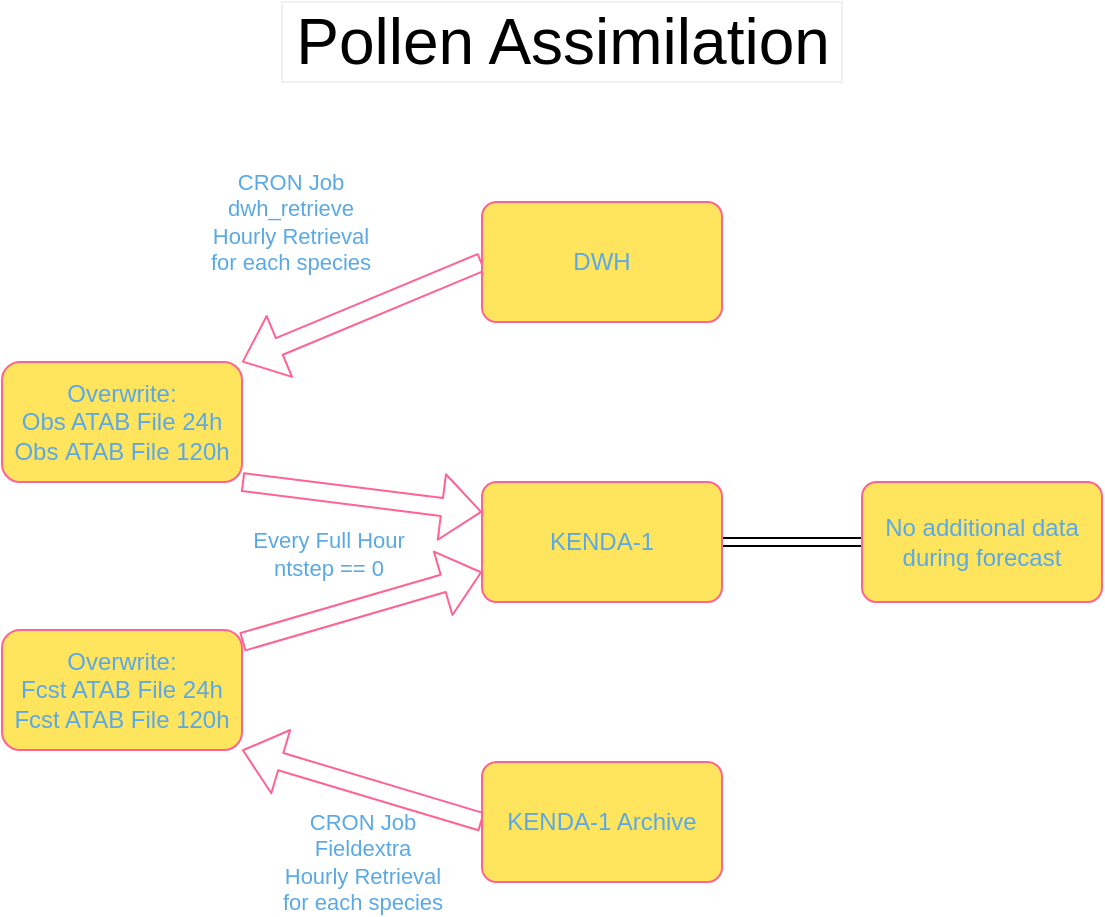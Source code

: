 <mxfile>
    <diagram id="6ka7nyKOiapZ_2Z9rA01" name="Page-1">
        <mxGraphModel dx="923" dy="860" grid="1" gridSize="10" guides="1" tooltips="1" connect="1" arrows="1" fold="1" page="1" pageScale="1" pageWidth="1169" pageHeight="827" math="0" shadow="0">
            <root>
                <mxCell id="0"/>
                <mxCell id="1" parent="0"/>
                <mxCell id="14" value="" style="rounded=0;orthogonalLoop=1;jettySize=auto;html=1;fontSize=32;shape=link;" parent="1" source="2" target="13" edge="1">
                    <mxGeometry relative="1" as="geometry"/>
                </mxCell>
                <mxCell id="2" value="KENDA-1" style="whiteSpace=wrap;html=1;arcSize=12;fillColor=#FFE45E;strokeColor=#FF6392;fontColor=#5AA9E6;rounded=1;" parent="1" vertex="1">
                    <mxGeometry x="490" y="280" width="120" height="60" as="geometry"/>
                </mxCell>
                <mxCell id="6" value="" style="shape=flexArrow;endArrow=classic;html=1;entryX=0;entryY=0.25;entryDx=0;entryDy=0;endWidth=23;endSize=6.24;width=9;labelBackgroundColor=none;horizontal=1;exitX=1;exitY=1;exitDx=0;exitDy=0;strokeColor=#FF6392;fontColor=#5AA9E6;" parent="1" source="7" target="2" edge="1">
                    <mxGeometry x="-0.134" y="30" width="50" height="50" relative="1" as="geometry">
                        <mxPoint x="370" y="280" as="sourcePoint"/>
                        <mxPoint x="390" y="290" as="targetPoint"/>
                        <mxPoint as="offset"/>
                    </mxGeometry>
                </mxCell>
                <mxCell id="7" value="Overwrite:&lt;br&gt;Obs ATAB File 24h&lt;br&gt;Obs&amp;nbsp;ATAB File 120h" style="whiteSpace=wrap;html=1;fillColor=#FFE45E;strokeColor=#FF6392;fontColor=#5AA9E6;rounded=1;" parent="1" vertex="1">
                    <mxGeometry x="250" y="220" width="120" height="60" as="geometry"/>
                </mxCell>
                <mxCell id="8" value="CRON Job&lt;br&gt;dwh_retrieve&lt;br&gt;Hourly Retrieval&lt;br&gt;for each species" style="shape=flexArrow;endArrow=classic;html=1;entryX=1;entryY=0;entryDx=0;entryDy=0;endWidth=23;endSize=6.24;width=9;labelBackgroundColor=none;horizontal=1;exitX=0;exitY=0.5;exitDx=0;exitDy=0;strokeColor=#FF6392;fontColor=#5AA9E6;" parent="1" source="9" target="7" edge="1">
                    <mxGeometry x="0.246" y="-55" width="50" height="50" relative="1" as="geometry">
                        <mxPoint x="365" y="220" as="sourcePoint"/>
                        <mxPoint x="440" y="150" as="targetPoint"/>
                        <mxPoint as="offset"/>
                    </mxGeometry>
                </mxCell>
                <mxCell id="9" value="DWH" style="whiteSpace=wrap;html=1;arcSize=12;fillColor=#FFE45E;strokeColor=#FF6392;fontColor=#5AA9E6;rounded=1;" parent="1" vertex="1">
                    <mxGeometry x="490" y="140" width="120" height="60" as="geometry"/>
                </mxCell>
                <mxCell id="12" value="Pollen Assimilation" style="text;html=1;resizable=0;autosize=1;align=center;verticalAlign=middle;points=[];rounded=0;fontSize=32;strokeColor=#f0f0f0;perimeterSpacing=0;" parent="1" vertex="1">
                    <mxGeometry x="390" y="40" width="280" height="40" as="geometry"/>
                </mxCell>
                <mxCell id="13" value="No additional data during forecast" style="whiteSpace=wrap;html=1;rounded=1;fontColor=#5AA9E6;strokeColor=#FF6392;fillColor=#FFE45E;arcSize=12;" parent="1" vertex="1">
                    <mxGeometry x="680" y="280" width="120" height="60" as="geometry"/>
                </mxCell>
                <mxCell id="18" value="Every Full Hour&lt;br&gt;ntstep == 0" style="shape=flexArrow;endArrow=classic;html=1;endWidth=23;endSize=6.24;width=9;labelBackgroundColor=none;horizontal=1;strokeColor=#FF6392;fontColor=#5AA9E6;entryX=0;entryY=0.75;entryDx=0;entryDy=0;" edge="1" parent="1" target="2">
                    <mxGeometry x="-0.134" y="30" width="50" height="50" relative="1" as="geometry">
                        <mxPoint x="370" y="360" as="sourcePoint"/>
                        <mxPoint x="490" y="310" as="targetPoint"/>
                        <mxPoint as="offset"/>
                    </mxGeometry>
                </mxCell>
                <mxCell id="19" value="Overwrite:&lt;br&gt;Fcst ATAB File 24h&lt;br&gt;Fcst ATAB File 120h" style="whiteSpace=wrap;html=1;fillColor=#FFE45E;strokeColor=#FF6392;fontColor=#5AA9E6;rounded=1;" vertex="1" parent="1">
                    <mxGeometry x="250" y="354" width="120" height="60" as="geometry"/>
                </mxCell>
                <mxCell id="20" value="CRON Job&lt;br&gt;Fieldextra&lt;br&gt;Hourly Retrieval&lt;br&gt;for each species" style="shape=flexArrow;endArrow=classic;html=1;endWidth=23;endSize=6.24;width=9;labelBackgroundColor=none;horizontal=1;exitX=0;exitY=0.5;exitDx=0;exitDy=0;strokeColor=#FF6392;fontColor=#5AA9E6;entryX=1;entryY=1;entryDx=0;entryDy=0;" edge="1" parent="1" source="21" target="19">
                    <mxGeometry x="-0.174" y="36" width="50" height="50" relative="1" as="geometry">
                        <mxPoint x="355" y="480" as="sourcePoint"/>
                        <mxPoint x="380" y="370" as="targetPoint"/>
                        <mxPoint as="offset"/>
                    </mxGeometry>
                </mxCell>
                <mxCell id="21" value="KENDA-1 Archive" style="whiteSpace=wrap;html=1;arcSize=12;fillColor=#FFE45E;strokeColor=#FF6392;fontColor=#5AA9E6;rounded=1;" vertex="1" parent="1">
                    <mxGeometry x="490" y="420" width="120" height="60" as="geometry"/>
                </mxCell>
            </root>
        </mxGraphModel>
    </diagram>
</mxfile>